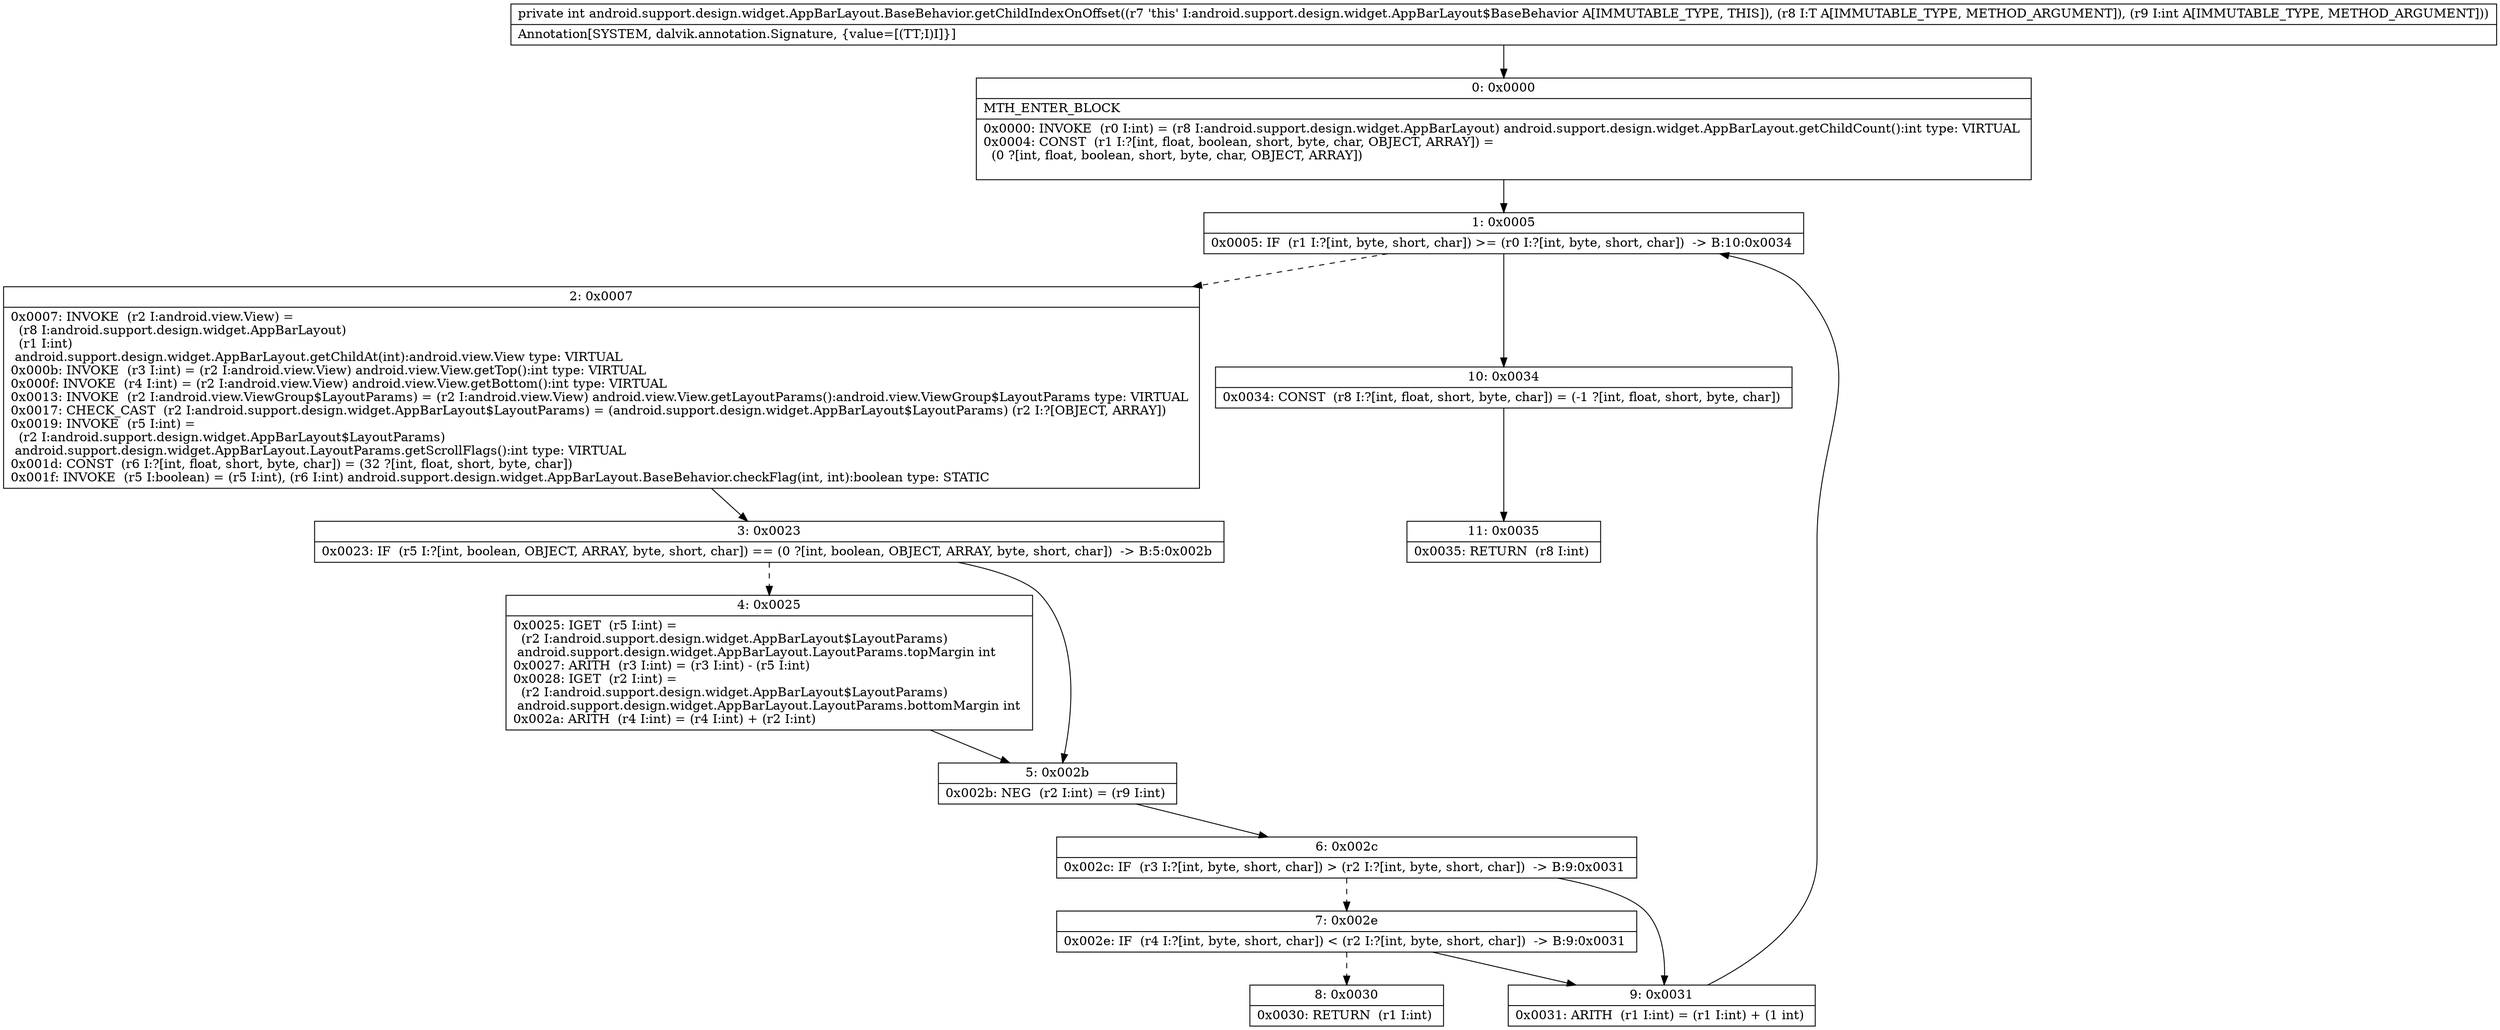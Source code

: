 digraph "CFG forandroid.support.design.widget.AppBarLayout.BaseBehavior.getChildIndexOnOffset(Landroid\/support\/design\/widget\/AppBarLayout;I)I" {
Node_0 [shape=record,label="{0\:\ 0x0000|MTH_ENTER_BLOCK\l|0x0000: INVOKE  (r0 I:int) = (r8 I:android.support.design.widget.AppBarLayout) android.support.design.widget.AppBarLayout.getChildCount():int type: VIRTUAL \l0x0004: CONST  (r1 I:?[int, float, boolean, short, byte, char, OBJECT, ARRAY]) = \l  (0 ?[int, float, boolean, short, byte, char, OBJECT, ARRAY])\l \l}"];
Node_1 [shape=record,label="{1\:\ 0x0005|0x0005: IF  (r1 I:?[int, byte, short, char]) \>= (r0 I:?[int, byte, short, char])  \-\> B:10:0x0034 \l}"];
Node_2 [shape=record,label="{2\:\ 0x0007|0x0007: INVOKE  (r2 I:android.view.View) = \l  (r8 I:android.support.design.widget.AppBarLayout)\l  (r1 I:int)\l android.support.design.widget.AppBarLayout.getChildAt(int):android.view.View type: VIRTUAL \l0x000b: INVOKE  (r3 I:int) = (r2 I:android.view.View) android.view.View.getTop():int type: VIRTUAL \l0x000f: INVOKE  (r4 I:int) = (r2 I:android.view.View) android.view.View.getBottom():int type: VIRTUAL \l0x0013: INVOKE  (r2 I:android.view.ViewGroup$LayoutParams) = (r2 I:android.view.View) android.view.View.getLayoutParams():android.view.ViewGroup$LayoutParams type: VIRTUAL \l0x0017: CHECK_CAST  (r2 I:android.support.design.widget.AppBarLayout$LayoutParams) = (android.support.design.widget.AppBarLayout$LayoutParams) (r2 I:?[OBJECT, ARRAY]) \l0x0019: INVOKE  (r5 I:int) = \l  (r2 I:android.support.design.widget.AppBarLayout$LayoutParams)\l android.support.design.widget.AppBarLayout.LayoutParams.getScrollFlags():int type: VIRTUAL \l0x001d: CONST  (r6 I:?[int, float, short, byte, char]) = (32 ?[int, float, short, byte, char]) \l0x001f: INVOKE  (r5 I:boolean) = (r5 I:int), (r6 I:int) android.support.design.widget.AppBarLayout.BaseBehavior.checkFlag(int, int):boolean type: STATIC \l}"];
Node_3 [shape=record,label="{3\:\ 0x0023|0x0023: IF  (r5 I:?[int, boolean, OBJECT, ARRAY, byte, short, char]) == (0 ?[int, boolean, OBJECT, ARRAY, byte, short, char])  \-\> B:5:0x002b \l}"];
Node_4 [shape=record,label="{4\:\ 0x0025|0x0025: IGET  (r5 I:int) = \l  (r2 I:android.support.design.widget.AppBarLayout$LayoutParams)\l android.support.design.widget.AppBarLayout.LayoutParams.topMargin int \l0x0027: ARITH  (r3 I:int) = (r3 I:int) \- (r5 I:int) \l0x0028: IGET  (r2 I:int) = \l  (r2 I:android.support.design.widget.AppBarLayout$LayoutParams)\l android.support.design.widget.AppBarLayout.LayoutParams.bottomMargin int \l0x002a: ARITH  (r4 I:int) = (r4 I:int) + (r2 I:int) \l}"];
Node_5 [shape=record,label="{5\:\ 0x002b|0x002b: NEG  (r2 I:int) = (r9 I:int) \l}"];
Node_6 [shape=record,label="{6\:\ 0x002c|0x002c: IF  (r3 I:?[int, byte, short, char]) \> (r2 I:?[int, byte, short, char])  \-\> B:9:0x0031 \l}"];
Node_7 [shape=record,label="{7\:\ 0x002e|0x002e: IF  (r4 I:?[int, byte, short, char]) \< (r2 I:?[int, byte, short, char])  \-\> B:9:0x0031 \l}"];
Node_8 [shape=record,label="{8\:\ 0x0030|0x0030: RETURN  (r1 I:int) \l}"];
Node_9 [shape=record,label="{9\:\ 0x0031|0x0031: ARITH  (r1 I:int) = (r1 I:int) + (1 int) \l}"];
Node_10 [shape=record,label="{10\:\ 0x0034|0x0034: CONST  (r8 I:?[int, float, short, byte, char]) = (\-1 ?[int, float, short, byte, char]) \l}"];
Node_11 [shape=record,label="{11\:\ 0x0035|0x0035: RETURN  (r8 I:int) \l}"];
MethodNode[shape=record,label="{private int android.support.design.widget.AppBarLayout.BaseBehavior.getChildIndexOnOffset((r7 'this' I:android.support.design.widget.AppBarLayout$BaseBehavior A[IMMUTABLE_TYPE, THIS]), (r8 I:T A[IMMUTABLE_TYPE, METHOD_ARGUMENT]), (r9 I:int A[IMMUTABLE_TYPE, METHOD_ARGUMENT]))  | Annotation[SYSTEM, dalvik.annotation.Signature, \{value=[(TT;I)I]\}]\l}"];
MethodNode -> Node_0;
Node_0 -> Node_1;
Node_1 -> Node_2[style=dashed];
Node_1 -> Node_10;
Node_2 -> Node_3;
Node_3 -> Node_4[style=dashed];
Node_3 -> Node_5;
Node_4 -> Node_5;
Node_5 -> Node_6;
Node_6 -> Node_7[style=dashed];
Node_6 -> Node_9;
Node_7 -> Node_8[style=dashed];
Node_7 -> Node_9;
Node_9 -> Node_1;
Node_10 -> Node_11;
}


